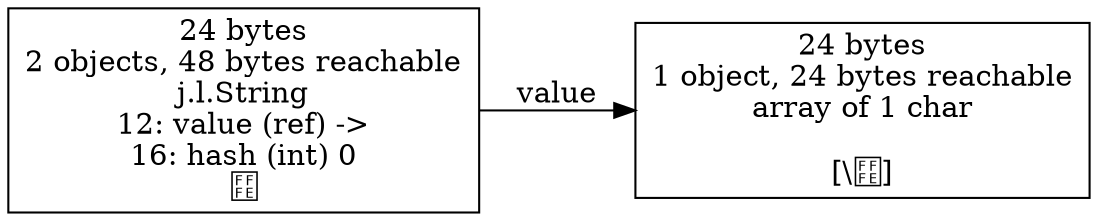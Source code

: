 digraph {
graph [layout=dot,rankdir=LR];
"31809961472" [shape=box,label="24 bytes
2 objects, 48 bytes reachable
j.l.String
12: value (ref) ->
16: hash (int) 0
￾"];
"31809961664" [shape=box,label="24 bytes
1 object, 24 bytes reachable
array of 1 char

[\\￾]"];
"31809961472" -> "31809961664" ["field-name"=value,label=value];
} 
